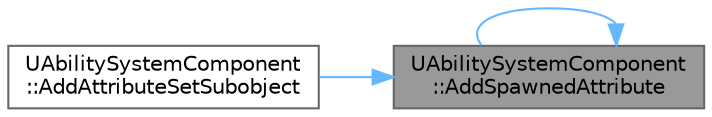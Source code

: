 digraph "UAbilitySystemComponent::AddSpawnedAttribute"
{
 // INTERACTIVE_SVG=YES
 // LATEX_PDF_SIZE
  bgcolor="transparent";
  edge [fontname=Helvetica,fontsize=10,labelfontname=Helvetica,labelfontsize=10];
  node [fontname=Helvetica,fontsize=10,shape=box,height=0.2,width=0.4];
  rankdir="RL";
  Node1 [id="Node000001",label="UAbilitySystemComponent\l::AddSpawnedAttribute",height=0.2,width=0.4,color="gray40", fillcolor="grey60", style="filled", fontcolor="black",tooltip="Add a new attribute set."];
  Node1 -> Node2 [id="edge1_Node000001_Node000002",dir="back",color="steelblue1",style="solid",tooltip=" "];
  Node2 [id="Node000002",label="UAbilitySystemComponent\l::AddAttributeSetSubobject",height=0.2,width=0.4,color="grey40", fillcolor="white", style="filled",URL="$d4/d2d/classUAbilitySystemComponent.html#a2c7fbe558073dbd6d755d719f32eed45",tooltip="Manually add a new attribute set that is a subobject of this ability system component."];
  Node1 -> Node1 [id="edge2_Node000001_Node000001",dir="back",color="steelblue1",style="solid",tooltip=" "];
}
